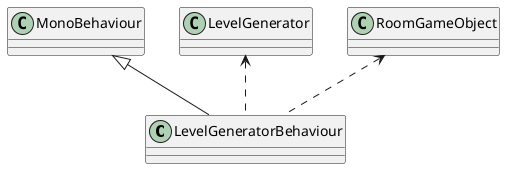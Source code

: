 @startuml
class LevelGeneratorBehaviour {
}
MonoBehaviour <|-- LevelGeneratorBehaviour
LevelGenerator <.. LevelGeneratorBehaviour
RoomGameObject <.. LevelGeneratorBehaviour
@enduml
